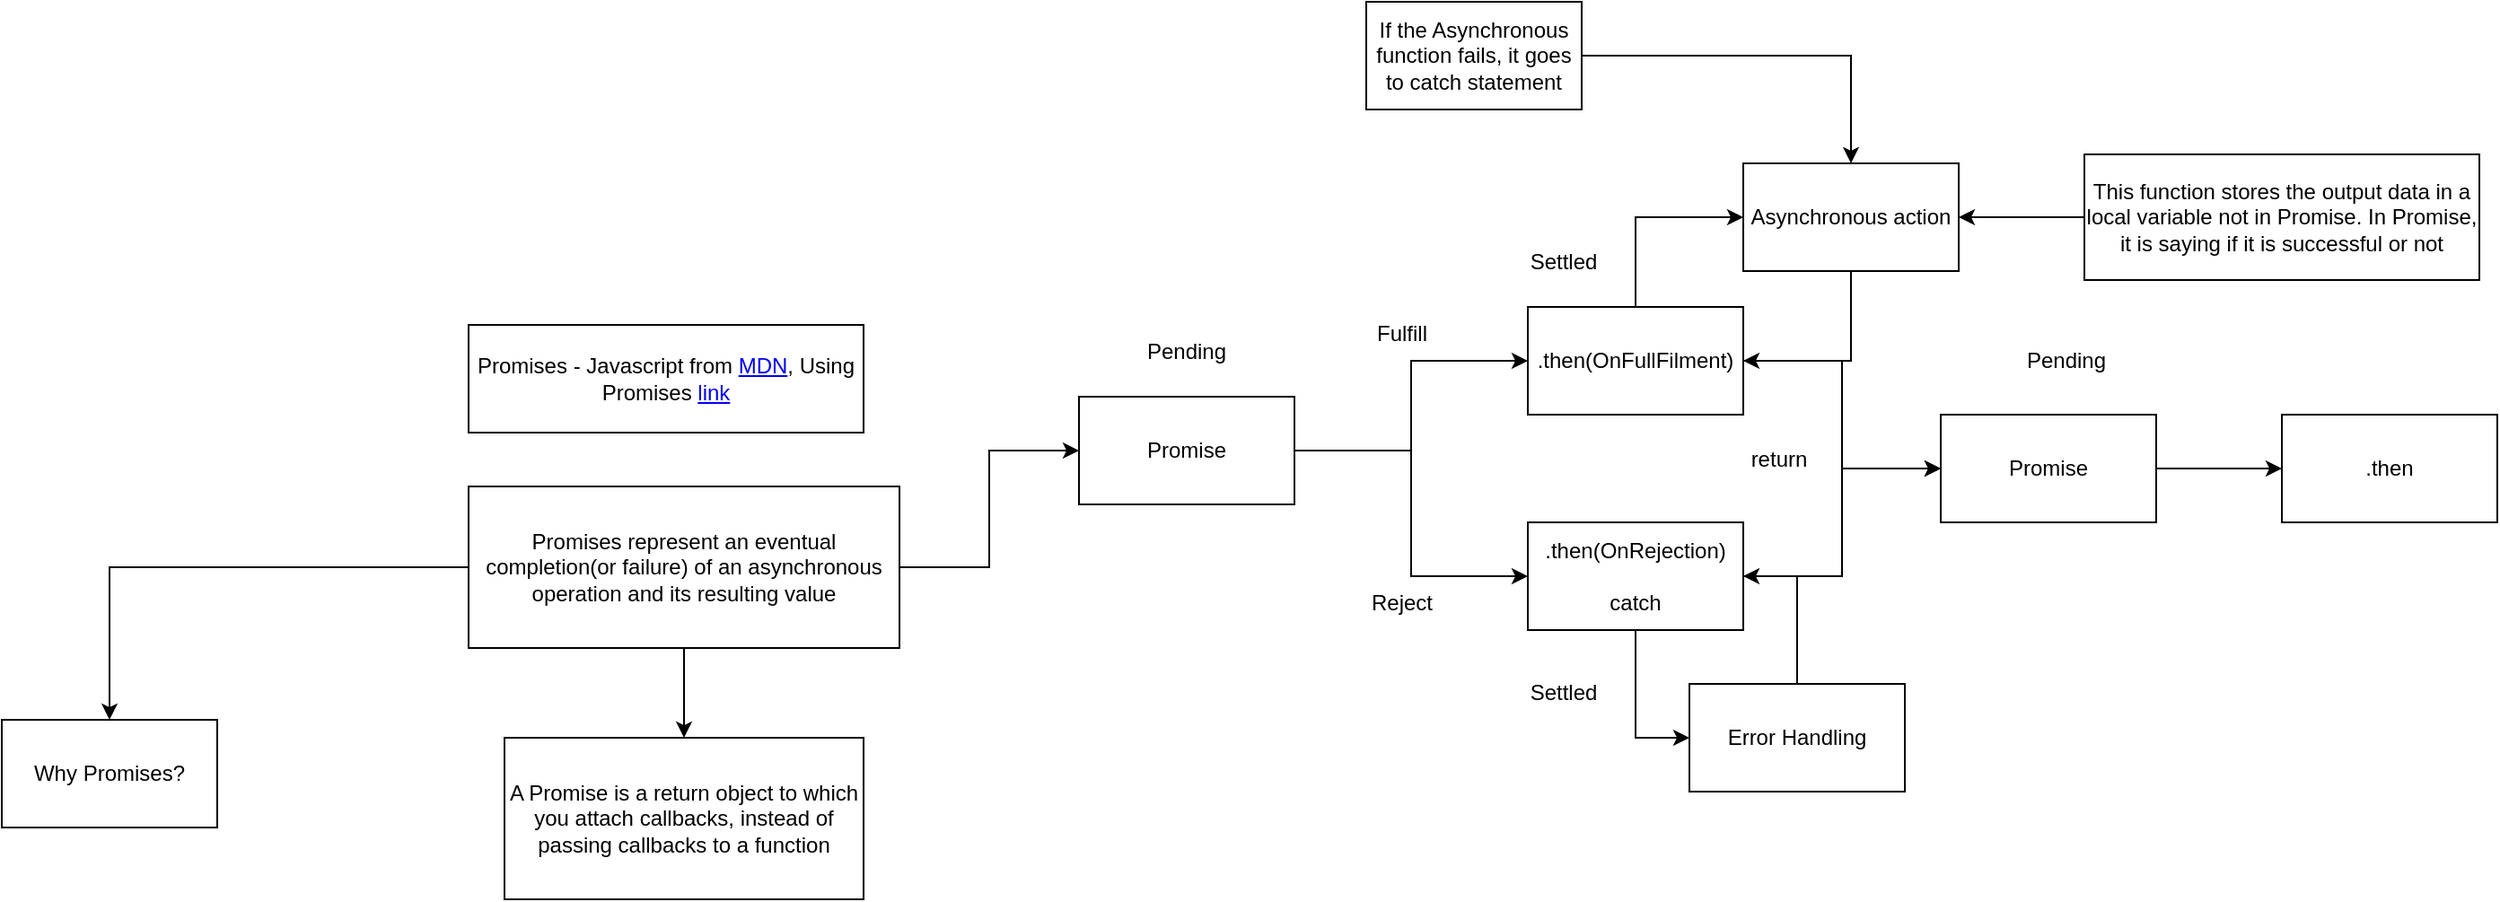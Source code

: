 <mxfile version="24.7.2" type="github">
  <diagram name="Page-1" id="ZCtTJZgCB-62pgYaLrDs">
    <mxGraphModel dx="1976" dy="1730" grid="1" gridSize="10" guides="1" tooltips="1" connect="1" arrows="1" fold="1" page="1" pageScale="1" pageWidth="827" pageHeight="1169" math="0" shadow="0">
      <root>
        <mxCell id="0" />
        <mxCell id="1" parent="0" />
        <mxCell id="sI7mcvTQRgKkUIXhdQUk-1" value="Promises - Javascript from &lt;a href=&quot;https://developer.mozilla.org/en-US/docs/Web/JavaScript/Reference/Global_Objects/Promise&quot;&gt;MDN&lt;/a&gt;, Using Promises &lt;a href=&quot;https://developer.mozilla.org/en-US/docs/Web/JavaScript/Guide/Using_promises&quot;&gt;link&lt;/a&gt;" style="rounded=0;whiteSpace=wrap;html=1;" vertex="1" parent="1">
          <mxGeometry x="120" y="90" width="220" height="60" as="geometry" />
        </mxCell>
        <mxCell id="sI7mcvTQRgKkUIXhdQUk-32" style="edgeStyle=orthogonalEdgeStyle;rounded=0;orthogonalLoop=1;jettySize=auto;html=1;entryX=0;entryY=0.5;entryDx=0;entryDy=0;" edge="1" parent="1" source="sI7mcvTQRgKkUIXhdQUk-2" target="sI7mcvTQRgKkUIXhdQUk-3">
          <mxGeometry relative="1" as="geometry" />
        </mxCell>
        <mxCell id="sI7mcvTQRgKkUIXhdQUk-34" style="edgeStyle=orthogonalEdgeStyle;rounded=0;orthogonalLoop=1;jettySize=auto;html=1;" edge="1" parent="1" source="sI7mcvTQRgKkUIXhdQUk-2" target="sI7mcvTQRgKkUIXhdQUk-33">
          <mxGeometry relative="1" as="geometry" />
        </mxCell>
        <mxCell id="sI7mcvTQRgKkUIXhdQUk-36" style="edgeStyle=orthogonalEdgeStyle;rounded=0;orthogonalLoop=1;jettySize=auto;html=1;entryX=0.5;entryY=0;entryDx=0;entryDy=0;" edge="1" parent="1" source="sI7mcvTQRgKkUIXhdQUk-2" target="sI7mcvTQRgKkUIXhdQUk-35">
          <mxGeometry relative="1" as="geometry" />
        </mxCell>
        <mxCell id="sI7mcvTQRgKkUIXhdQUk-2" value="Promises represent an eventual completion(or failure) of an asynchronous operation and its resulting value" style="rounded=0;whiteSpace=wrap;html=1;" vertex="1" parent="1">
          <mxGeometry x="120" y="180" width="240" height="90" as="geometry" />
        </mxCell>
        <mxCell id="sI7mcvTQRgKkUIXhdQUk-10" style="edgeStyle=orthogonalEdgeStyle;rounded=0;orthogonalLoop=1;jettySize=auto;html=1;entryX=0;entryY=0.5;entryDx=0;entryDy=0;" edge="1" parent="1" source="sI7mcvTQRgKkUIXhdQUk-3" target="sI7mcvTQRgKkUIXhdQUk-5">
          <mxGeometry relative="1" as="geometry" />
        </mxCell>
        <mxCell id="sI7mcvTQRgKkUIXhdQUk-11" style="edgeStyle=orthogonalEdgeStyle;rounded=0;orthogonalLoop=1;jettySize=auto;html=1;entryX=0;entryY=0.5;entryDx=0;entryDy=0;" edge="1" parent="1" source="sI7mcvTQRgKkUIXhdQUk-3" target="sI7mcvTQRgKkUIXhdQUk-4">
          <mxGeometry relative="1" as="geometry" />
        </mxCell>
        <mxCell id="sI7mcvTQRgKkUIXhdQUk-3" value="Promise" style="rounded=0;whiteSpace=wrap;html=1;" vertex="1" parent="1">
          <mxGeometry x="460" y="130" width="120" height="60" as="geometry" />
        </mxCell>
        <mxCell id="sI7mcvTQRgKkUIXhdQUk-12" style="edgeStyle=orthogonalEdgeStyle;rounded=0;orthogonalLoop=1;jettySize=auto;html=1;entryX=0;entryY=0.5;entryDx=0;entryDy=0;" edge="1" parent="1" source="sI7mcvTQRgKkUIXhdQUk-4" target="sI7mcvTQRgKkUIXhdQUk-6">
          <mxGeometry relative="1" as="geometry" />
        </mxCell>
        <mxCell id="sI7mcvTQRgKkUIXhdQUk-14" style="edgeStyle=orthogonalEdgeStyle;rounded=0;orthogonalLoop=1;jettySize=auto;html=1;" edge="1" parent="1" source="sI7mcvTQRgKkUIXhdQUk-4" target="sI7mcvTQRgKkUIXhdQUk-8">
          <mxGeometry relative="1" as="geometry" />
        </mxCell>
        <mxCell id="sI7mcvTQRgKkUIXhdQUk-4" value=".then(OnFullFilment)" style="rounded=0;whiteSpace=wrap;html=1;" vertex="1" parent="1">
          <mxGeometry x="710" y="80" width="120" height="60" as="geometry" />
        </mxCell>
        <mxCell id="sI7mcvTQRgKkUIXhdQUk-15" style="edgeStyle=orthogonalEdgeStyle;rounded=0;orthogonalLoop=1;jettySize=auto;html=1;entryX=0;entryY=0.5;entryDx=0;entryDy=0;" edge="1" parent="1" source="sI7mcvTQRgKkUIXhdQUk-5" target="sI7mcvTQRgKkUIXhdQUk-7">
          <mxGeometry relative="1" as="geometry" />
        </mxCell>
        <mxCell id="sI7mcvTQRgKkUIXhdQUk-18" style="edgeStyle=orthogonalEdgeStyle;rounded=0;orthogonalLoop=1;jettySize=auto;html=1;entryX=0;entryY=0.5;entryDx=0;entryDy=0;" edge="1" parent="1" source="sI7mcvTQRgKkUIXhdQUk-5" target="sI7mcvTQRgKkUIXhdQUk-8">
          <mxGeometry relative="1" as="geometry" />
        </mxCell>
        <mxCell id="sI7mcvTQRgKkUIXhdQUk-5" value=".then(OnRejection)&lt;br&gt;&lt;br&gt;catch" style="rounded=0;whiteSpace=wrap;html=1;" vertex="1" parent="1">
          <mxGeometry x="710" y="200" width="120" height="60" as="geometry" />
        </mxCell>
        <mxCell id="sI7mcvTQRgKkUIXhdQUk-13" style="edgeStyle=orthogonalEdgeStyle;rounded=0;orthogonalLoop=1;jettySize=auto;html=1;entryX=1;entryY=0.5;entryDx=0;entryDy=0;" edge="1" parent="1" source="sI7mcvTQRgKkUIXhdQUk-6" target="sI7mcvTQRgKkUIXhdQUk-4">
          <mxGeometry relative="1" as="geometry" />
        </mxCell>
        <mxCell id="sI7mcvTQRgKkUIXhdQUk-6" value="Asynchronous action" style="rounded=0;whiteSpace=wrap;html=1;" vertex="1" parent="1">
          <mxGeometry x="830" width="120" height="60" as="geometry" />
        </mxCell>
        <mxCell id="sI7mcvTQRgKkUIXhdQUk-16" style="edgeStyle=orthogonalEdgeStyle;rounded=0;orthogonalLoop=1;jettySize=auto;html=1;entryX=1;entryY=0.5;entryDx=0;entryDy=0;" edge="1" parent="1" source="sI7mcvTQRgKkUIXhdQUk-7" target="sI7mcvTQRgKkUIXhdQUk-5">
          <mxGeometry relative="1" as="geometry" />
        </mxCell>
        <mxCell id="sI7mcvTQRgKkUIXhdQUk-7" value="Error Handling" style="rounded=0;whiteSpace=wrap;html=1;" vertex="1" parent="1">
          <mxGeometry x="800" y="290" width="120" height="60" as="geometry" />
        </mxCell>
        <mxCell id="sI7mcvTQRgKkUIXhdQUk-19" style="edgeStyle=orthogonalEdgeStyle;rounded=0;orthogonalLoop=1;jettySize=auto;html=1;entryX=0;entryY=0.5;entryDx=0;entryDy=0;" edge="1" parent="1" source="sI7mcvTQRgKkUIXhdQUk-8" target="sI7mcvTQRgKkUIXhdQUk-9">
          <mxGeometry relative="1" as="geometry" />
        </mxCell>
        <mxCell id="sI7mcvTQRgKkUIXhdQUk-8" value="Promise" style="rounded=0;whiteSpace=wrap;html=1;" vertex="1" parent="1">
          <mxGeometry x="940" y="140" width="120" height="60" as="geometry" />
        </mxCell>
        <mxCell id="sI7mcvTQRgKkUIXhdQUk-9" value=".then" style="rounded=0;whiteSpace=wrap;html=1;" vertex="1" parent="1">
          <mxGeometry x="1130" y="140" width="120" height="60" as="geometry" />
        </mxCell>
        <mxCell id="sI7mcvTQRgKkUIXhdQUk-20" value="Fulfill" style="text;html=1;align=center;verticalAlign=middle;whiteSpace=wrap;rounded=0;" vertex="1" parent="1">
          <mxGeometry x="610" y="80" width="60" height="30" as="geometry" />
        </mxCell>
        <mxCell id="sI7mcvTQRgKkUIXhdQUk-21" value="Reject" style="text;html=1;align=center;verticalAlign=middle;whiteSpace=wrap;rounded=0;" vertex="1" parent="1">
          <mxGeometry x="610" y="230" width="60" height="30" as="geometry" />
        </mxCell>
        <mxCell id="sI7mcvTQRgKkUIXhdQUk-22" value="Pending" style="text;html=1;align=center;verticalAlign=middle;whiteSpace=wrap;rounded=0;" vertex="1" parent="1">
          <mxGeometry x="490" y="90" width="60" height="30" as="geometry" />
        </mxCell>
        <mxCell id="sI7mcvTQRgKkUIXhdQUk-23" value="Settled" style="text;html=1;align=center;verticalAlign=middle;whiteSpace=wrap;rounded=0;" vertex="1" parent="1">
          <mxGeometry x="700" y="40" width="60" height="30" as="geometry" />
        </mxCell>
        <mxCell id="sI7mcvTQRgKkUIXhdQUk-24" value="Settled" style="text;html=1;align=center;verticalAlign=middle;whiteSpace=wrap;rounded=0;" vertex="1" parent="1">
          <mxGeometry x="700" y="280" width="60" height="30" as="geometry" />
        </mxCell>
        <mxCell id="sI7mcvTQRgKkUIXhdQUk-25" value="return" style="text;html=1;align=center;verticalAlign=middle;whiteSpace=wrap;rounded=0;" vertex="1" parent="1">
          <mxGeometry x="820" y="150" width="60" height="30" as="geometry" />
        </mxCell>
        <mxCell id="sI7mcvTQRgKkUIXhdQUk-26" value="Pending" style="text;html=1;align=center;verticalAlign=middle;whiteSpace=wrap;rounded=0;" vertex="1" parent="1">
          <mxGeometry x="980" y="95" width="60" height="30" as="geometry" />
        </mxCell>
        <mxCell id="sI7mcvTQRgKkUIXhdQUk-29" style="edgeStyle=orthogonalEdgeStyle;rounded=0;orthogonalLoop=1;jettySize=auto;html=1;entryX=1;entryY=0.5;entryDx=0;entryDy=0;" edge="1" parent="1" source="sI7mcvTQRgKkUIXhdQUk-27" target="sI7mcvTQRgKkUIXhdQUk-6">
          <mxGeometry relative="1" as="geometry" />
        </mxCell>
        <mxCell id="sI7mcvTQRgKkUIXhdQUk-27" value="This function stores the output data in a local variable not in Promise. In Promise, it is saying if it is successful or not" style="rounded=0;whiteSpace=wrap;html=1;" vertex="1" parent="1">
          <mxGeometry x="1020" y="-5" width="220" height="70" as="geometry" />
        </mxCell>
        <mxCell id="sI7mcvTQRgKkUIXhdQUk-31" style="edgeStyle=orthogonalEdgeStyle;rounded=0;orthogonalLoop=1;jettySize=auto;html=1;" edge="1" parent="1" source="sI7mcvTQRgKkUIXhdQUk-30" target="sI7mcvTQRgKkUIXhdQUk-6">
          <mxGeometry relative="1" as="geometry" />
        </mxCell>
        <mxCell id="sI7mcvTQRgKkUIXhdQUk-30" value="If the Asynchronous function fails, it goes to catch statement" style="rounded=0;whiteSpace=wrap;html=1;" vertex="1" parent="1">
          <mxGeometry x="620" y="-90" width="120" height="60" as="geometry" />
        </mxCell>
        <mxCell id="sI7mcvTQRgKkUIXhdQUk-33" value="A Promise is a return object to which you attach callbacks, instead of passing callbacks to a function" style="rounded=0;whiteSpace=wrap;html=1;" vertex="1" parent="1">
          <mxGeometry x="140" y="320" width="200" height="90" as="geometry" />
        </mxCell>
        <mxCell id="sI7mcvTQRgKkUIXhdQUk-35" value="Why Promises?" style="rounded=0;whiteSpace=wrap;html=1;" vertex="1" parent="1">
          <mxGeometry x="-140" y="310" width="120" height="60" as="geometry" />
        </mxCell>
      </root>
    </mxGraphModel>
  </diagram>
</mxfile>
